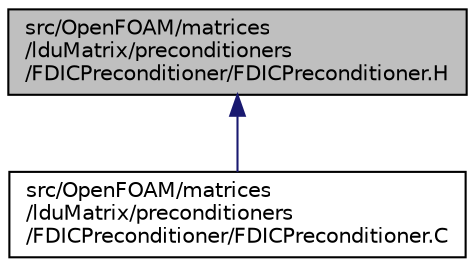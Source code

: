 digraph "src/OpenFOAM/matrices/lduMatrix/preconditioners/FDICPreconditioner/FDICPreconditioner.H"
{
  bgcolor="transparent";
  edge [fontname="Helvetica",fontsize="10",labelfontname="Helvetica",labelfontsize="10"];
  node [fontname="Helvetica",fontsize="10",shape=record];
  Node1 [label="src/OpenFOAM/matrices\l/lduMatrix/preconditioners\l/FDICPreconditioner/FDICPreconditioner.H",height=0.2,width=0.4,color="black", fillcolor="grey75", style="filled" fontcolor="black"];
  Node1 -> Node2 [dir="back",color="midnightblue",fontsize="10",style="solid",fontname="Helvetica"];
  Node2 [label="src/OpenFOAM/matrices\l/lduMatrix/preconditioners\l/FDICPreconditioner/FDICPreconditioner.C",height=0.2,width=0.4,color="black",URL="$FDICPreconditioner_8C.html"];
}
